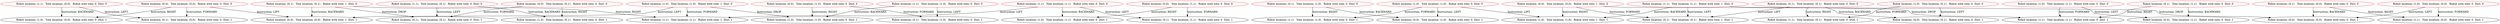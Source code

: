 Digraph G{
        "Robot location: (0,0)   Tote location: (0,0)   Robot with tote: 0  Dist: 0"[color="#FF0000"];
        "Robot location: (0,0)   Tote location: (0,0)   Robot with tote: 0  Dist: 0"->"Robot location: (1,0)   Tote location: (0,0)   Robot with tote: 0  Dist: 1"[label="Instruction: RIGHT    "];
        "Robot location: (0,0)   Tote location: (0,0)   Robot with tote: 0  Dist: 0"[color="#FF0000"];
        "Robot location: (0,0)   Tote location: (0,0)   Robot with tote: 0  Dist: 0"->"Robot location: (0,1)   Tote location: (0,0)   Robot with tote: 0  Dist: 1"[label="Instruction: FORWARD  "];
        "Robot location: (0,0)   Tote location: (0,0)   Robot with tote: 0  Dist: 0"[color="#FF0000"];
        "Robot location: (0,0)   Tote location: (0,0)   Robot with tote: 0  Dist: 0"->"Robot location: (0,0)   Tote location: (0,0)   Robot with tote: 1  Dist: 1"[label="Instruction: LIFT     "];
        "Robot location: (0,0)   Tote location: (0,1)   Robot with tote: 0  Dist: 0"[color="#FF0000"];
        "Robot location: (0,0)   Tote location: (0,1)   Robot with tote: 0  Dist: 0"->"Robot location: (1,0)   Tote location: (0,1)   Robot with tote: 0  Dist: 1"[label="Instruction: RIGHT    "];
        "Robot location: (0,0)   Tote location: (0,1)   Robot with tote: 0  Dist: 0"[color="#FF0000"];
        "Robot location: (0,0)   Tote location: (0,1)   Robot with tote: 0  Dist: 0"->"Robot location: (0,1)   Tote location: (0,1)   Robot with tote: 0  Dist: 1"[label="Instruction: FORWARD  "];
        "Robot location: (0,0)   Tote location: (1,0)   Robot with tote: 0  Dist: 0"[color="#FF0000"];
        "Robot location: (0,0)   Tote location: (1,0)   Robot with tote: 0  Dist: 0"->"Robot location: (1,0)   Tote location: (1,0)   Robot with tote: 0  Dist: 1"[label="Instruction: RIGHT    "];
        "Robot location: (0,0)   Tote location: (1,0)   Robot with tote: 0  Dist: 0"[color="#FF0000"];
        "Robot location: (0,0)   Tote location: (1,0)   Robot with tote: 0  Dist: 0"->"Robot location: (0,1)   Tote location: (1,0)   Robot with tote: 0  Dist: 1"[label="Instruction: FORWARD  "];
        "Robot location: (0,0)   Tote location: (1,1)   Robot with tote: 0  Dist: 0"[color="#FF0000"];
        "Robot location: (0,0)   Tote location: (1,1)   Robot with tote: 0  Dist: 0"->"Robot location: (1,0)   Tote location: (1,1)   Robot with tote: 0  Dist: 1"[label="Instruction: RIGHT    "];
        "Robot location: (0,0)   Tote location: (1,1)   Robot with tote: 0  Dist: 0"[color="#FF0000"];
        "Robot location: (0,0)   Tote location: (1,1)   Robot with tote: 0  Dist: 0"->"Robot location: (0,1)   Tote location: (1,1)   Robot with tote: 0  Dist: 1"[label="Instruction: FORWARD  "];
        "Robot location: (0,0)   Tote location: (0,0)   Robot with tote: 1  Dist: 0"[color="#FF0000"];
        "Robot location: (0,0)   Tote location: (0,0)   Robot with tote: 1  Dist: 0"->"Robot location: (1,0)   Tote location: (1,0)   Robot with tote: 1  Dist: 1"[label="Instruction: RIGHT    "];
        "Robot location: (0,0)   Tote location: (0,0)   Robot with tote: 1  Dist: 0"[color="#FF0000"];
        "Robot location: (0,0)   Tote location: (0,0)   Robot with tote: 1  Dist: 0"->"Robot location: (0,1)   Tote location: (0,1)   Robot with tote: 1  Dist: 1"[label="Instruction: FORWARD  "];
        "Robot location: (0,0)   Tote location: (0,0)   Robot with tote: 1  Dist: 0"[color="#FF0000"];
        "Robot location: (0,0)   Tote location: (0,0)   Robot with tote: 1  Dist: 0"->"Robot location: (0,0)   Tote location: (0,0)   Robot with tote: 0  Dist: 1"[label="Instruction: DROP     "];
        "Robot location: (0,1)   Tote location: (0,0)   Robot with tote: 0  Dist: 0"[color="#FF0000"];
        "Robot location: (0,1)   Tote location: (0,0)   Robot with tote: 0  Dist: 0"->"Robot location: (1,1)   Tote location: (0,0)   Robot with tote: 0  Dist: 1"[label="Instruction: RIGHT    "];
        "Robot location: (0,1)   Tote location: (0,0)   Robot with tote: 0  Dist: 0"[color="#FF0000"];
        "Robot location: (0,1)   Tote location: (0,0)   Robot with tote: 0  Dist: 0"->"Robot location: (0,0)   Tote location: (0,0)   Robot with tote: 0  Dist: 1"[label="Instruction: BACKWARD "];
        "Robot location: (0,1)   Tote location: (0,1)   Robot with tote: 0  Dist: 0"[color="#FF0000"];
        "Robot location: (0,1)   Tote location: (0,1)   Robot with tote: 0  Dist: 0"->"Robot location: (1,1)   Tote location: (0,1)   Robot with tote: 0  Dist: 1"[label="Instruction: RIGHT    "];
        "Robot location: (0,1)   Tote location: (0,1)   Robot with tote: 0  Dist: 0"[color="#FF0000"];
        "Robot location: (0,1)   Tote location: (0,1)   Robot with tote: 0  Dist: 0"->"Robot location: (0,0)   Tote location: (0,1)   Robot with tote: 0  Dist: 1"[label="Instruction: BACKWARD "];
        "Robot location: (0,1)   Tote location: (0,1)   Robot with tote: 0  Dist: 0"[color="#FF0000"];
        "Robot location: (0,1)   Tote location: (0,1)   Robot with tote: 0  Dist: 0"->"Robot location: (0,1)   Tote location: (0,1)   Robot with tote: 1  Dist: 1"[label="Instruction: LIFT     "];
        "Robot location: (0,1)   Tote location: (1,0)   Robot with tote: 0  Dist: 0"[color="#FF0000"];
        "Robot location: (0,1)   Tote location: (1,0)   Robot with tote: 0  Dist: 0"->"Robot location: (1,1)   Tote location: (1,0)   Robot with tote: 0  Dist: 1"[label="Instruction: RIGHT    "];
        "Robot location: (0,1)   Tote location: (1,0)   Robot with tote: 0  Dist: 0"[color="#FF0000"];
        "Robot location: (0,1)   Tote location: (1,0)   Robot with tote: 0  Dist: 0"->"Robot location: (0,0)   Tote location: (1,0)   Robot with tote: 0  Dist: 1"[label="Instruction: BACKWARD "];
        "Robot location: (0,1)   Tote location: (1,1)   Robot with tote: 0  Dist: 0"[color="#FF0000"];
        "Robot location: (0,1)   Tote location: (1,1)   Robot with tote: 0  Dist: 0"->"Robot location: (1,1)   Tote location: (1,1)   Robot with tote: 0  Dist: 1"[label="Instruction: RIGHT    "];
        "Robot location: (0,1)   Tote location: (1,1)   Robot with tote: 0  Dist: 0"[color="#FF0000"];
        "Robot location: (0,1)   Tote location: (1,1)   Robot with tote: 0  Dist: 0"->"Robot location: (0,0)   Tote location: (1,1)   Robot with tote: 0  Dist: 1"[label="Instruction: BACKWARD "];
        "Robot location: (0,1)   Tote location: (0,1)   Robot with tote: 1  Dist: 0"[color="#FF0000"];
        "Robot location: (0,1)   Tote location: (0,1)   Robot with tote: 1  Dist: 0"->"Robot location: (1,1)   Tote location: (1,1)   Robot with tote: 1  Dist: 1"[label="Instruction: RIGHT    "];
        "Robot location: (0,1)   Tote location: (0,1)   Robot with tote: 1  Dist: 0"[color="#FF0000"];
        "Robot location: (0,1)   Tote location: (0,1)   Robot with tote: 1  Dist: 0"->"Robot location: (0,0)   Tote location: (0,0)   Robot with tote: 1  Dist: 1"[label="Instruction: BACKWARD "];
        "Robot location: (0,1)   Tote location: (0,1)   Robot with tote: 1  Dist: 0"[color="#FF0000"];
        "Robot location: (0,1)   Tote location: (0,1)   Robot with tote: 1  Dist: 0"->"Robot location: (0,1)   Tote location: (0,1)   Robot with tote: 0  Dist: 1"[label="Instruction: DROP     "];
        "Robot location: (1,0)   Tote location: (0,0)   Robot with tote: 0  Dist: 0"[color="#FF0000"];
        "Robot location: (1,0)   Tote location: (0,0)   Robot with tote: 0  Dist: 0"->"Robot location: (0,0)   Tote location: (0,0)   Robot with tote: 0  Dist: 1"[label="Instruction: LEFT     "];
        "Robot location: (1,0)   Tote location: (0,0)   Robot with tote: 0  Dist: 0"[color="#FF0000"];
        "Robot location: (1,0)   Tote location: (0,0)   Robot with tote: 0  Dist: 0"->"Robot location: (1,1)   Tote location: (0,0)   Robot with tote: 0  Dist: 1"[label="Instruction: FORWARD  "];
        "Robot location: (1,0)   Tote location: (0,1)   Robot with tote: 0  Dist: 0"[color="#FF0000"];
        "Robot location: (1,0)   Tote location: (0,1)   Robot with tote: 0  Dist: 0"->"Robot location: (0,0)   Tote location: (0,1)   Robot with tote: 0  Dist: 1"[label="Instruction: LEFT     "];
        "Robot location: (1,0)   Tote location: (0,1)   Robot with tote: 0  Dist: 0"[color="#FF0000"];
        "Robot location: (1,0)   Tote location: (0,1)   Robot with tote: 0  Dist: 0"->"Robot location: (1,1)   Tote location: (0,1)   Robot with tote: 0  Dist: 1"[label="Instruction: FORWARD  "];
        "Robot location: (1,0)   Tote location: (1,0)   Robot with tote: 0  Dist: 0"[color="#FF0000"];
        "Robot location: (1,0)   Tote location: (1,0)   Robot with tote: 0  Dist: 0"->"Robot location: (0,0)   Tote location: (1,0)   Robot with tote: 0  Dist: 1"[label="Instruction: LEFT     "];
        "Robot location: (1,0)   Tote location: (1,0)   Robot with tote: 0  Dist: 0"[color="#FF0000"];
        "Robot location: (1,0)   Tote location: (1,0)   Robot with tote: 0  Dist: 0"->"Robot location: (1,1)   Tote location: (1,0)   Robot with tote: 0  Dist: 1"[label="Instruction: FORWARD  "];
        "Robot location: (1,0)   Tote location: (1,0)   Robot with tote: 0  Dist: 0"[color="#FF0000"];
        "Robot location: (1,0)   Tote location: (1,0)   Robot with tote: 0  Dist: 0"->"Robot location: (1,0)   Tote location: (1,0)   Robot with tote: 1  Dist: 1"[label="Instruction: LIFT     "];
        "Robot location: (1,0)   Tote location: (1,1)   Robot with tote: 0  Dist: 0"[color="#FF0000"];
        "Robot location: (1,0)   Tote location: (1,1)   Robot with tote: 0  Dist: 0"->"Robot location: (0,0)   Tote location: (1,1)   Robot with tote: 0  Dist: 1"[label="Instruction: LEFT     "];
        "Robot location: (1,0)   Tote location: (1,1)   Robot with tote: 0  Dist: 0"[color="#FF0000"];
        "Robot location: (1,0)   Tote location: (1,1)   Robot with tote: 0  Dist: 0"->"Robot location: (1,1)   Tote location: (1,1)   Robot with tote: 0  Dist: 1"[label="Instruction: FORWARD  "];
        "Robot location: (1,0)   Tote location: (1,0)   Robot with tote: 1  Dist: 0"[color="#FF0000"];
        "Robot location: (1,0)   Tote location: (1,0)   Robot with tote: 1  Dist: 0"->"Robot location: (0,0)   Tote location: (0,0)   Robot with tote: 1  Dist: 1"[label="Instruction: LEFT     "];
        "Robot location: (1,0)   Tote location: (1,0)   Robot with tote: 1  Dist: 0"[color="#FF0000"];
        "Robot location: (1,0)   Tote location: (1,0)   Robot with tote: 1  Dist: 0"->"Robot location: (1,1)   Tote location: (1,1)   Robot with tote: 1  Dist: 1"[label="Instruction: FORWARD  "];
        "Robot location: (1,0)   Tote location: (1,0)   Robot with tote: 1  Dist: 0"[color="#FF0000"];
        "Robot location: (1,0)   Tote location: (1,0)   Robot with tote: 1  Dist: 0"->"Robot location: (1,0)   Tote location: (1,0)   Robot with tote: 0  Dist: 1"[label="Instruction: DROP     "];
        "Robot location: (1,1)   Tote location: (0,0)   Robot with tote: 0  Dist: 0"[color="#FF0000"];
        "Robot location: (1,1)   Tote location: (0,0)   Robot with tote: 0  Dist: 0"->"Robot location: (0,1)   Tote location: (0,0)   Robot with tote: 0  Dist: 1"[label="Instruction: LEFT     "];
        "Robot location: (1,1)   Tote location: (0,0)   Robot with tote: 0  Dist: 0"[color="#FF0000"];
        "Robot location: (1,1)   Tote location: (0,0)   Robot with tote: 0  Dist: 0"->"Robot location: (1,0)   Tote location: (0,0)   Robot with tote: 0  Dist: 1"[label="Instruction: BACKWARD "];
        "Robot location: (1,1)   Tote location: (0,1)   Robot with tote: 0  Dist: 0"[color="#FF0000"];
        "Robot location: (1,1)   Tote location: (0,1)   Robot with tote: 0  Dist: 0"->"Robot location: (0,1)   Tote location: (0,1)   Robot with tote: 0  Dist: 1"[label="Instruction: LEFT     "];
        "Robot location: (1,1)   Tote location: (0,1)   Robot with tote: 0  Dist: 0"[color="#FF0000"];
        "Robot location: (1,1)   Tote location: (0,1)   Robot with tote: 0  Dist: 0"->"Robot location: (1,0)   Tote location: (0,1)   Robot with tote: 0  Dist: 1"[label="Instruction: BACKWARD "];
        "Robot location: (1,1)   Tote location: (1,0)   Robot with tote: 0  Dist: 0"[color="#FF0000"];
        "Robot location: (1,1)   Tote location: (1,0)   Robot with tote: 0  Dist: 0"->"Robot location: (0,1)   Tote location: (1,0)   Robot with tote: 0  Dist: 1"[label="Instruction: LEFT     "];
        "Robot location: (1,1)   Tote location: (1,0)   Robot with tote: 0  Dist: 0"[color="#FF0000"];
        "Robot location: (1,1)   Tote location: (1,0)   Robot with tote: 0  Dist: 0"->"Robot location: (1,0)   Tote location: (1,0)   Robot with tote: 0  Dist: 1"[label="Instruction: BACKWARD "];
        "Robot location: (1,1)   Tote location: (1,1)   Robot with tote: 0  Dist: 0"[color="#FF0000"];
        "Robot location: (1,1)   Tote location: (1,1)   Robot with tote: 0  Dist: 0"->"Robot location: (0,1)   Tote location: (1,1)   Robot with tote: 0  Dist: 1"[label="Instruction: LEFT     "];
        "Robot location: (1,1)   Tote location: (1,1)   Robot with tote: 0  Dist: 0"[color="#FF0000"];
        "Robot location: (1,1)   Tote location: (1,1)   Robot with tote: 0  Dist: 0"->"Robot location: (1,0)   Tote location: (1,1)   Robot with tote: 0  Dist: 1"[label="Instruction: BACKWARD "];
        "Robot location: (1,1)   Tote location: (1,1)   Robot with tote: 0  Dist: 0"[color="#FF0000"];
        "Robot location: (1,1)   Tote location: (1,1)   Robot with tote: 0  Dist: 0"->"Robot location: (1,1)   Tote location: (1,1)   Robot with tote: 1  Dist: 1"[label="Instruction: LIFT     "];
        "Robot location: (1,1)   Tote location: (1,1)   Robot with tote: 1  Dist: 0"[color="#FF0000"];
        "Robot location: (1,1)   Tote location: (1,1)   Robot with tote: 1  Dist: 0"->"Robot location: (0,1)   Tote location: (0,1)   Robot with tote: 1  Dist: 1"[label="Instruction: LEFT     "];
        "Robot location: (1,1)   Tote location: (1,1)   Robot with tote: 1  Dist: 0"[color="#FF0000"];
        "Robot location: (1,1)   Tote location: (1,1)   Robot with tote: 1  Dist: 0"->"Robot location: (1,0)   Tote location: (1,0)   Robot with tote: 1  Dist: 1"[label="Instruction: BACKWARD "];
        "Robot location: (1,1)   Tote location: (1,1)   Robot with tote: 1  Dist: 0"[color="#FF0000"];
        "Robot location: (1,1)   Tote location: (1,1)   Robot with tote: 1  Dist: 0"->"Robot location: (1,1)   Tote location: (1,1)   Robot with tote: 0  Dist: 1"[label="Instruction: DROP     "];
}
